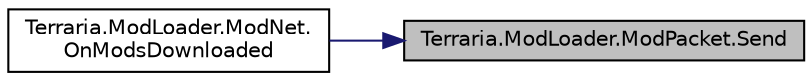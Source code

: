 digraph "Terraria.ModLoader.ModPacket.Send"
{
 // LATEX_PDF_SIZE
  edge [fontname="Helvetica",fontsize="10",labelfontname="Helvetica",labelfontsize="10"];
  node [fontname="Helvetica",fontsize="10",shape=record];
  rankdir="RL";
  Node1 [label="Terraria.ModLoader.ModPacket.Send",height=0.2,width=0.4,color="black", fillcolor="grey75", style="filled", fontcolor="black",tooltip="Sends all the information you've written between client and server. If the toClient parameter is non-..."];
  Node1 -> Node2 [dir="back",color="midnightblue",fontsize="10",style="solid",fontname="Helvetica"];
  Node2 [label="Terraria.ModLoader.ModNet.\lOnModsDownloaded",height=0.2,width=0.4,color="black", fillcolor="white", style="filled",URL="$class_terraria_1_1_mod_loader_1_1_mod_net.html#ab34e665297766ff71a00a9812fa88acb",tooltip=" "];
}
